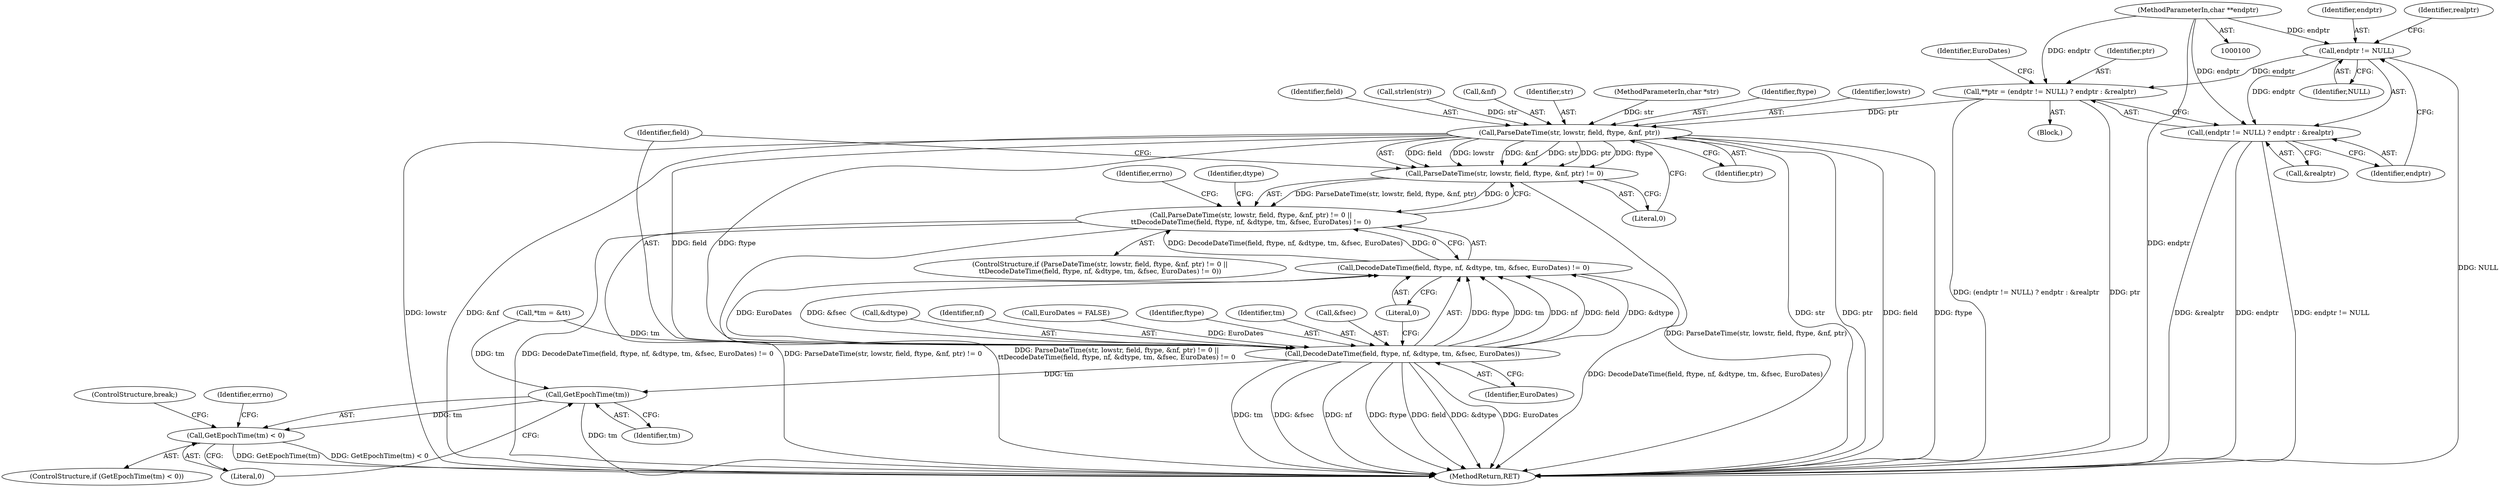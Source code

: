 digraph "0_postgres_4318daecc959886d001a6e79c6ea853e8b1dfb4b@pointer" {
"1000122" [label="(Call,endptr != NULL)"];
"1000102" [label="(MethodParameterIn,char **endptr)"];
"1000119" [label="(Call,**ptr = (endptr != NULL) ? endptr : &realptr)"];
"1000150" [label="(Call,ParseDateTime(str, lowstr, field, ftype, &nf, ptr))"];
"1000149" [label="(Call,ParseDateTime(str, lowstr, field, ftype, &nf, ptr) != 0)"];
"1000148" [label="(Call,ParseDateTime(str, lowstr, field, ftype, &nf, ptr) != 0 ||\n\t\tDecodeDateTime(field, ftype, nf, &dtype, tm, &fsec, EuroDates) != 0)"];
"1000160" [label="(Call,DecodeDateTime(field, ftype, nf, &dtype, tm, &fsec, EuroDates))"];
"1000159" [label="(Call,DecodeDateTime(field, ftype, nf, &dtype, tm, &fsec, EuroDates) != 0)"];
"1000185" [label="(Call,GetEpochTime(tm))"];
"1000184" [label="(Call,GetEpochTime(tm) < 0)"];
"1000121" [label="(Call,(endptr != NULL) ? endptr : &realptr)"];
"1000108" [label="(Call,*tm = &tt)"];
"1000164" [label="(Call,&dtype)"];
"1000185" [label="(Call,GetEpochTime(tm))"];
"1000126" [label="(Call,&realptr)"];
"1000178" [label="(Identifier,dtype)"];
"1000124" [label="(Identifier,NULL)"];
"1000163" [label="(Identifier,nf)"];
"1000184" [label="(Call,GetEpochTime(tm) < 0)"];
"1000129" [label="(Call,EuroDates = FALSE)"];
"1000127" [label="(Identifier,realptr)"];
"1000102" [label="(MethodParameterIn,char **endptr)"];
"1000159" [label="(Call,DecodeDateTime(field, ftype, nf, &dtype, tm, &fsec, EuroDates) != 0)"];
"1000149" [label="(Call,ParseDateTime(str, lowstr, field, ftype, &nf, ptr) != 0)"];
"1000160" [label="(Call,DecodeDateTime(field, ftype, nf, &dtype, tm, &fsec, EuroDates))"];
"1000183" [label="(ControlStructure,if (GetEpochTime(tm) < 0))"];
"1000186" [label="(Identifier,tm)"];
"1000190" [label="(Identifier,errno)"];
"1000187" [label="(Literal,0)"];
"1000169" [label="(Identifier,EuroDates)"];
"1000125" [label="(Identifier,endptr)"];
"1000119" [label="(Call,**ptr = (endptr != NULL) ? endptr : &realptr)"];
"1000158" [label="(Literal,0)"];
"1000151" [label="(Identifier,str)"];
"1000130" [label="(Identifier,EuroDates)"];
"1000150" [label="(Call,ParseDateTime(str, lowstr, field, ftype, &nf, ptr))"];
"1000162" [label="(Identifier,ftype)"];
"1000166" [label="(Identifier,tm)"];
"1000101" [label="(MethodParameterIn,char *str)"];
"1000123" [label="(Identifier,endptr)"];
"1000122" [label="(Call,endptr != NULL)"];
"1000154" [label="(Identifier,ftype)"];
"1000147" [label="(ControlStructure,if (ParseDateTime(str, lowstr, field, ftype, &nf, ptr) != 0 ||\n\t\tDecodeDateTime(field, ftype, nf, &dtype, tm, &fsec, EuroDates) != 0))"];
"1000148" [label="(Call,ParseDateTime(str, lowstr, field, ftype, &nf, ptr) != 0 ||\n\t\tDecodeDateTime(field, ftype, nf, &dtype, tm, &fsec, EuroDates) != 0)"];
"1000167" [label="(Call,&fsec)"];
"1000170" [label="(Literal,0)"];
"1000152" [label="(Identifier,lowstr)"];
"1000220" [label="(MethodReturn,RET)"];
"1000153" [label="(Identifier,field)"];
"1000173" [label="(Identifier,errno)"];
"1000103" [label="(Block,)"];
"1000157" [label="(Identifier,ptr)"];
"1000121" [label="(Call,(endptr != NULL) ? endptr : &realptr)"];
"1000137" [label="(Call,strlen(str))"];
"1000194" [label="(ControlStructure,break;)"];
"1000161" [label="(Identifier,field)"];
"1000155" [label="(Call,&nf)"];
"1000120" [label="(Identifier,ptr)"];
"1000122" -> "1000121"  [label="AST: "];
"1000122" -> "1000124"  [label="CFG: "];
"1000123" -> "1000122"  [label="AST: "];
"1000124" -> "1000122"  [label="AST: "];
"1000125" -> "1000122"  [label="CFG: "];
"1000127" -> "1000122"  [label="CFG: "];
"1000122" -> "1000220"  [label="DDG: NULL"];
"1000122" -> "1000119"  [label="DDG: endptr"];
"1000102" -> "1000122"  [label="DDG: endptr"];
"1000122" -> "1000121"  [label="DDG: endptr"];
"1000102" -> "1000100"  [label="AST: "];
"1000102" -> "1000220"  [label="DDG: endptr"];
"1000102" -> "1000119"  [label="DDG: endptr"];
"1000102" -> "1000121"  [label="DDG: endptr"];
"1000119" -> "1000103"  [label="AST: "];
"1000119" -> "1000121"  [label="CFG: "];
"1000120" -> "1000119"  [label="AST: "];
"1000121" -> "1000119"  [label="AST: "];
"1000130" -> "1000119"  [label="CFG: "];
"1000119" -> "1000220"  [label="DDG: (endptr != NULL) ? endptr : &realptr"];
"1000119" -> "1000220"  [label="DDG: ptr"];
"1000119" -> "1000150"  [label="DDG: ptr"];
"1000150" -> "1000149"  [label="AST: "];
"1000150" -> "1000157"  [label="CFG: "];
"1000151" -> "1000150"  [label="AST: "];
"1000152" -> "1000150"  [label="AST: "];
"1000153" -> "1000150"  [label="AST: "];
"1000154" -> "1000150"  [label="AST: "];
"1000155" -> "1000150"  [label="AST: "];
"1000157" -> "1000150"  [label="AST: "];
"1000158" -> "1000150"  [label="CFG: "];
"1000150" -> "1000220"  [label="DDG: str"];
"1000150" -> "1000220"  [label="DDG: ptr"];
"1000150" -> "1000220"  [label="DDG: field"];
"1000150" -> "1000220"  [label="DDG: ftype"];
"1000150" -> "1000220"  [label="DDG: lowstr"];
"1000150" -> "1000220"  [label="DDG: &nf"];
"1000150" -> "1000149"  [label="DDG: field"];
"1000150" -> "1000149"  [label="DDG: lowstr"];
"1000150" -> "1000149"  [label="DDG: &nf"];
"1000150" -> "1000149"  [label="DDG: str"];
"1000150" -> "1000149"  [label="DDG: ptr"];
"1000150" -> "1000149"  [label="DDG: ftype"];
"1000137" -> "1000150"  [label="DDG: str"];
"1000101" -> "1000150"  [label="DDG: str"];
"1000150" -> "1000160"  [label="DDG: field"];
"1000150" -> "1000160"  [label="DDG: ftype"];
"1000149" -> "1000148"  [label="AST: "];
"1000149" -> "1000158"  [label="CFG: "];
"1000158" -> "1000149"  [label="AST: "];
"1000161" -> "1000149"  [label="CFG: "];
"1000148" -> "1000149"  [label="CFG: "];
"1000149" -> "1000220"  [label="DDG: ParseDateTime(str, lowstr, field, ftype, &nf, ptr)"];
"1000149" -> "1000148"  [label="DDG: ParseDateTime(str, lowstr, field, ftype, &nf, ptr)"];
"1000149" -> "1000148"  [label="DDG: 0"];
"1000148" -> "1000147"  [label="AST: "];
"1000148" -> "1000159"  [label="CFG: "];
"1000159" -> "1000148"  [label="AST: "];
"1000173" -> "1000148"  [label="CFG: "];
"1000178" -> "1000148"  [label="CFG: "];
"1000148" -> "1000220"  [label="DDG: DecodeDateTime(field, ftype, nf, &dtype, tm, &fsec, EuroDates) != 0"];
"1000148" -> "1000220"  [label="DDG: ParseDateTime(str, lowstr, field, ftype, &nf, ptr) != 0"];
"1000148" -> "1000220"  [label="DDG: ParseDateTime(str, lowstr, field, ftype, &nf, ptr) != 0 ||\n\t\tDecodeDateTime(field, ftype, nf, &dtype, tm, &fsec, EuroDates) != 0"];
"1000159" -> "1000148"  [label="DDG: DecodeDateTime(field, ftype, nf, &dtype, tm, &fsec, EuroDates)"];
"1000159" -> "1000148"  [label="DDG: 0"];
"1000160" -> "1000159"  [label="AST: "];
"1000160" -> "1000169"  [label="CFG: "];
"1000161" -> "1000160"  [label="AST: "];
"1000162" -> "1000160"  [label="AST: "];
"1000163" -> "1000160"  [label="AST: "];
"1000164" -> "1000160"  [label="AST: "];
"1000166" -> "1000160"  [label="AST: "];
"1000167" -> "1000160"  [label="AST: "];
"1000169" -> "1000160"  [label="AST: "];
"1000170" -> "1000160"  [label="CFG: "];
"1000160" -> "1000220"  [label="DDG: field"];
"1000160" -> "1000220"  [label="DDG: &dtype"];
"1000160" -> "1000220"  [label="DDG: EuroDates"];
"1000160" -> "1000220"  [label="DDG: tm"];
"1000160" -> "1000220"  [label="DDG: &fsec"];
"1000160" -> "1000220"  [label="DDG: nf"];
"1000160" -> "1000220"  [label="DDG: ftype"];
"1000160" -> "1000159"  [label="DDG: ftype"];
"1000160" -> "1000159"  [label="DDG: tm"];
"1000160" -> "1000159"  [label="DDG: nf"];
"1000160" -> "1000159"  [label="DDG: field"];
"1000160" -> "1000159"  [label="DDG: &dtype"];
"1000160" -> "1000159"  [label="DDG: EuroDates"];
"1000160" -> "1000159"  [label="DDG: &fsec"];
"1000108" -> "1000160"  [label="DDG: tm"];
"1000129" -> "1000160"  [label="DDG: EuroDates"];
"1000160" -> "1000185"  [label="DDG: tm"];
"1000159" -> "1000170"  [label="CFG: "];
"1000170" -> "1000159"  [label="AST: "];
"1000159" -> "1000220"  [label="DDG: DecodeDateTime(field, ftype, nf, &dtype, tm, &fsec, EuroDates)"];
"1000185" -> "1000184"  [label="AST: "];
"1000185" -> "1000186"  [label="CFG: "];
"1000186" -> "1000185"  [label="AST: "];
"1000187" -> "1000185"  [label="CFG: "];
"1000185" -> "1000220"  [label="DDG: tm"];
"1000185" -> "1000184"  [label="DDG: tm"];
"1000108" -> "1000185"  [label="DDG: tm"];
"1000184" -> "1000183"  [label="AST: "];
"1000184" -> "1000187"  [label="CFG: "];
"1000187" -> "1000184"  [label="AST: "];
"1000190" -> "1000184"  [label="CFG: "];
"1000194" -> "1000184"  [label="CFG: "];
"1000184" -> "1000220"  [label="DDG: GetEpochTime(tm)"];
"1000184" -> "1000220"  [label="DDG: GetEpochTime(tm) < 0"];
"1000121" -> "1000125"  [label="CFG: "];
"1000121" -> "1000126"  [label="CFG: "];
"1000125" -> "1000121"  [label="AST: "];
"1000126" -> "1000121"  [label="AST: "];
"1000121" -> "1000220"  [label="DDG: &realptr"];
"1000121" -> "1000220"  [label="DDG: endptr"];
"1000121" -> "1000220"  [label="DDG: endptr != NULL"];
}
